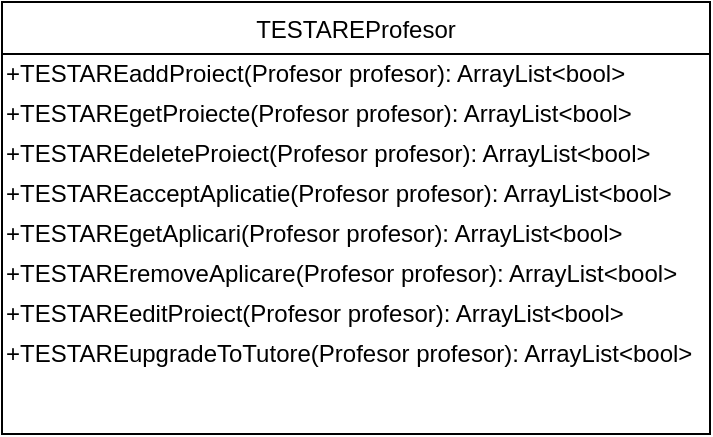 <mxfile version="12.9.1" type="device"><diagram id="C5RBs43oDa-KdzZeNtuy" name="Page-1"><mxGraphModel dx="482" dy="496" grid="1" gridSize="10" guides="1" tooltips="1" connect="1" arrows="1" fold="1" page="1" pageScale="1" pageWidth="827" pageHeight="1169" math="0" shadow="0"><root><mxCell id="WIyWlLk6GJQsqaUBKTNV-0"/><mxCell id="WIyWlLk6GJQsqaUBKTNV-1" parent="WIyWlLk6GJQsqaUBKTNV-0"/><mxCell id="zkfFHV4jXpPFQw0GAbJ--17" value="TESTAREProfesor" style="swimlane;fontStyle=0;align=center;verticalAlign=top;childLayout=stackLayout;horizontal=1;startSize=26;horizontalStack=0;resizeParent=1;resizeLast=0;collapsible=1;marginBottom=0;rounded=0;shadow=0;strokeWidth=1;" parent="WIyWlLk6GJQsqaUBKTNV-1" vertex="1"><mxGeometry x="190" y="110" width="354" height="216" as="geometry"><mxRectangle x="550" y="140" width="160" height="26" as="alternateBounds"/></mxGeometry></mxCell><mxCell id="SgzkJTjO2ooMeQMZ2NKE-1" value="+TESTAREaddProiect(Profesor profesor): ArrayList&amp;lt;bool&amp;gt;" style="text;html=1;align=left;verticalAlign=middle;resizable=0;points=[];autosize=1;" vertex="1" parent="zkfFHV4jXpPFQw0GAbJ--17"><mxGeometry y="26" width="354" height="20" as="geometry"/></mxCell><mxCell id="SgzkJTjO2ooMeQMZ2NKE-0" value="+TESTAREgetProiecte(Profesor profesor): ArrayList&amp;lt;bool&amp;gt;" style="text;html=1;align=left;verticalAlign=middle;resizable=0;points=[];autosize=1;" vertex="1" parent="zkfFHV4jXpPFQw0GAbJ--17"><mxGeometry y="46" width="354" height="20" as="geometry"/></mxCell><mxCell id="SgzkJTjO2ooMeQMZ2NKE-2" value="&lt;span&gt;+TESTAREdeleteProiect(Profesor profesor): ArrayList&amp;lt;bool&amp;gt;&lt;/span&gt;" style="text;html=1;align=left;verticalAlign=middle;resizable=0;points=[];autosize=1;" vertex="1" parent="zkfFHV4jXpPFQw0GAbJ--17"><mxGeometry y="66" width="354" height="20" as="geometry"/></mxCell><mxCell id="SgzkJTjO2ooMeQMZ2NKE-3" value="&lt;span&gt;+TESTAREacceptAplicatie(Profesor profesor): ArrayList&amp;lt;bool&amp;gt;&lt;/span&gt;" style="text;html=1;align=left;verticalAlign=middle;resizable=0;points=[];autosize=1;" vertex="1" parent="zkfFHV4jXpPFQw0GAbJ--17"><mxGeometry y="86" width="354" height="20" as="geometry"/></mxCell><mxCell id="SgzkJTjO2ooMeQMZ2NKE-4" value="+TESTAREgetAplicari(Profesor profesor): ArrayList&amp;lt;bool&amp;gt;" style="text;html=1;align=left;verticalAlign=middle;resizable=0;points=[];autosize=1;" vertex="1" parent="zkfFHV4jXpPFQw0GAbJ--17"><mxGeometry y="106" width="354" height="20" as="geometry"/></mxCell><mxCell id="SgzkJTjO2ooMeQMZ2NKE-5" value="+TESTAREremoveAplicare(Profesor profesor): ArrayList&amp;lt;bool&amp;gt;" style="text;html=1;align=left;verticalAlign=middle;resizable=0;points=[];autosize=1;" vertex="1" parent="zkfFHV4jXpPFQw0GAbJ--17"><mxGeometry y="126" width="354" height="20" as="geometry"/></mxCell><mxCell id="SgzkJTjO2ooMeQMZ2NKE-6" value="+TESTAREeditProiect(Profesor profesor): ArrayList&amp;lt;bool&amp;gt;" style="text;html=1;align=left;verticalAlign=middle;resizable=0;points=[];autosize=1;" vertex="1" parent="zkfFHV4jXpPFQw0GAbJ--17"><mxGeometry y="146" width="354" height="20" as="geometry"/></mxCell><mxCell id="SgzkJTjO2ooMeQMZ2NKE-7" value="+TESTAREupgradeToTutore(Profesor profesor): ArrayList&amp;lt;bool&amp;gt;" style="text;html=1;align=left;verticalAlign=middle;resizable=0;points=[];autosize=1;" vertex="1" parent="zkfFHV4jXpPFQw0GAbJ--17"><mxGeometry y="166" width="354" height="20" as="geometry"/></mxCell></root></mxGraphModel></diagram></mxfile>